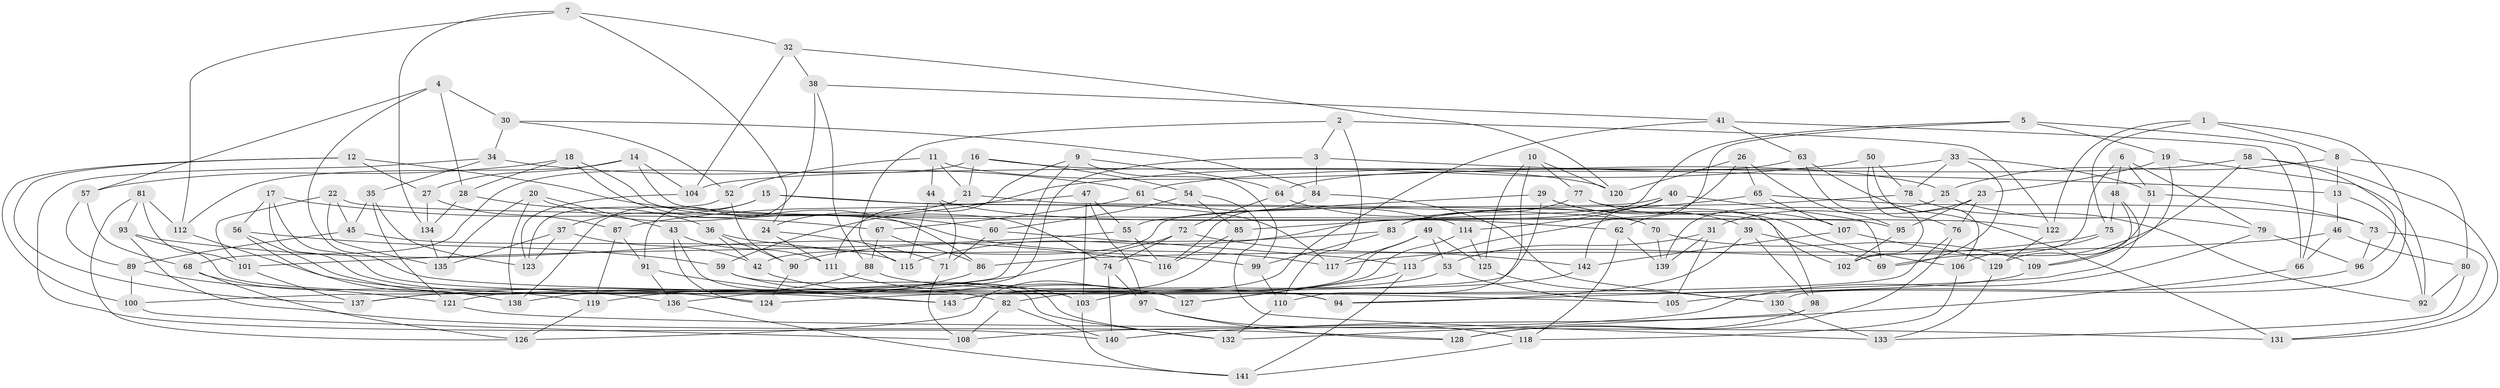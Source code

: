 // Generated by graph-tools (version 1.1) at 2025/02/03/09/25 03:02:55]
// undirected, 143 vertices, 286 edges
graph export_dot {
graph [start="1"]
  node [color=gray90,style=filled];
  1;
  2;
  3;
  4;
  5;
  6;
  7;
  8;
  9;
  10;
  11;
  12;
  13;
  14;
  15;
  16;
  17;
  18;
  19;
  20;
  21;
  22;
  23;
  24;
  25;
  26;
  27;
  28;
  29;
  30;
  31;
  32;
  33;
  34;
  35;
  36;
  37;
  38;
  39;
  40;
  41;
  42;
  43;
  44;
  45;
  46;
  47;
  48;
  49;
  50;
  51;
  52;
  53;
  54;
  55;
  56;
  57;
  58;
  59;
  60;
  61;
  62;
  63;
  64;
  65;
  66;
  67;
  68;
  69;
  70;
  71;
  72;
  73;
  74;
  75;
  76;
  77;
  78;
  79;
  80;
  81;
  82;
  83;
  84;
  85;
  86;
  87;
  88;
  89;
  90;
  91;
  92;
  93;
  94;
  95;
  96;
  97;
  98;
  99;
  100;
  101;
  102;
  103;
  104;
  105;
  106;
  107;
  108;
  109;
  110;
  111;
  112;
  113;
  114;
  115;
  116;
  117;
  118;
  119;
  120;
  121;
  122;
  123;
  124;
  125;
  126;
  127;
  128;
  129;
  130;
  131;
  132;
  133;
  134;
  135;
  136;
  137;
  138;
  139;
  140;
  141;
  142;
  143;
  1 -- 130;
  1 -- 8;
  1 -- 75;
  1 -- 122;
  2 -- 3;
  2 -- 110;
  2 -- 115;
  2 -- 122;
  3 -- 13;
  3 -- 136;
  3 -- 84;
  4 -- 57;
  4 -- 28;
  4 -- 105;
  4 -- 30;
  5 -- 62;
  5 -- 19;
  5 -- 115;
  5 -- 66;
  6 -- 48;
  6 -- 51;
  6 -- 79;
  6 -- 102;
  7 -- 32;
  7 -- 134;
  7 -- 24;
  7 -- 112;
  8 -- 80;
  8 -- 25;
  8 -- 13;
  9 -- 64;
  9 -- 111;
  9 -- 100;
  9 -- 99;
  10 -- 110;
  10 -- 125;
  10 -- 77;
  10 -- 120;
  11 -- 44;
  11 -- 52;
  11 -- 21;
  11 -- 25;
  12 -- 137;
  12 -- 100;
  12 -- 27;
  12 -- 60;
  13 -- 92;
  13 -- 46;
  14 -- 95;
  14 -- 112;
  14 -- 27;
  14 -- 104;
  15 -- 37;
  15 -- 138;
  15 -- 70;
  15 -- 117;
  16 -- 54;
  16 -- 68;
  16 -- 21;
  16 -- 120;
  17 -- 82;
  17 -- 56;
  17 -- 94;
  17 -- 67;
  18 -- 86;
  18 -- 28;
  18 -- 57;
  18 -- 74;
  19 -- 92;
  19 -- 109;
  19 -- 23;
  20 -- 138;
  20 -- 43;
  20 -- 117;
  20 -- 135;
  21 -- 24;
  21 -- 102;
  22 -- 122;
  22 -- 135;
  22 -- 45;
  22 -- 101;
  23 -- 76;
  23 -- 31;
  23 -- 95;
  24 -- 111;
  24 -- 71;
  25 -- 139;
  25 -- 79;
  26 -- 65;
  26 -- 113;
  26 -- 95;
  26 -- 120;
  27 -- 134;
  27 -- 87;
  28 -- 36;
  28 -- 134;
  29 -- 124;
  29 -- 106;
  29 -- 39;
  29 -- 55;
  30 -- 84;
  30 -- 52;
  30 -- 34;
  31 -- 53;
  31 -- 105;
  31 -- 139;
  32 -- 38;
  32 -- 120;
  32 -- 104;
  33 -- 104;
  33 -- 51;
  33 -- 69;
  33 -- 78;
  34 -- 61;
  34 -- 140;
  34 -- 35;
  35 -- 121;
  35 -- 123;
  35 -- 45;
  36 -- 42;
  36 -- 99;
  36 -- 90;
  37 -- 135;
  37 -- 42;
  37 -- 123;
  38 -- 88;
  38 -- 91;
  38 -- 41;
  39 -- 98;
  39 -- 69;
  39 -- 94;
  40 -- 42;
  40 -- 69;
  40 -- 114;
  40 -- 142;
  41 -- 66;
  41 -- 63;
  41 -- 143;
  42 -- 127;
  43 -- 124;
  43 -- 111;
  43 -- 132;
  44 -- 62;
  44 -- 115;
  44 -- 71;
  45 -- 115;
  45 -- 89;
  46 -- 86;
  46 -- 66;
  46 -- 80;
  47 -- 55;
  47 -- 97;
  47 -- 87;
  47 -- 103;
  48 -- 109;
  48 -- 94;
  48 -- 75;
  49 -- 103;
  49 -- 53;
  49 -- 125;
  49 -- 117;
  50 -- 76;
  50 -- 78;
  50 -- 59;
  50 -- 106;
  51 -- 129;
  51 -- 73;
  52 -- 90;
  52 -- 123;
  53 -- 82;
  53 -- 105;
  54 -- 60;
  54 -- 133;
  54 -- 85;
  55 -- 116;
  55 -- 101;
  56 -- 119;
  56 -- 59;
  56 -- 124;
  57 -- 89;
  57 -- 68;
  58 -- 61;
  58 -- 96;
  58 -- 131;
  58 -- 69;
  59 -- 103;
  59 -- 132;
  60 -- 71;
  60 -- 113;
  61 -- 67;
  61 -- 114;
  62 -- 118;
  62 -- 139;
  63 -- 64;
  63 -- 102;
  63 -- 131;
  64 -- 72;
  64 -- 70;
  65 -- 107;
  65 -- 85;
  65 -- 73;
  66 -- 140;
  67 -- 88;
  67 -- 86;
  68 -- 138;
  68 -- 126;
  70 -- 109;
  70 -- 139;
  71 -- 108;
  72 -- 142;
  72 -- 74;
  72 -- 137;
  73 -- 131;
  73 -- 96;
  74 -- 97;
  74 -- 140;
  75 -- 117;
  75 -- 106;
  76 -- 128;
  76 -- 137;
  77 -- 98;
  77 -- 107;
  77 -- 83;
  78 -- 83;
  78 -- 92;
  79 -- 96;
  79 -- 108;
  80 -- 133;
  80 -- 92;
  81 -- 126;
  81 -- 112;
  81 -- 101;
  81 -- 93;
  82 -- 108;
  82 -- 140;
  83 -- 90;
  83 -- 99;
  84 -- 130;
  84 -- 116;
  85 -- 116;
  85 -- 126;
  86 -- 119;
  87 -- 91;
  87 -- 119;
  88 -- 94;
  88 -- 138;
  89 -- 100;
  89 -- 121;
  90 -- 124;
  91 -- 143;
  91 -- 136;
  93 -- 116;
  93 -- 128;
  93 -- 143;
  95 -- 102;
  96 -- 105;
  97 -- 118;
  97 -- 128;
  98 -- 128;
  98 -- 132;
  99 -- 110;
  100 -- 108;
  101 -- 137;
  103 -- 141;
  104 -- 123;
  106 -- 118;
  107 -- 129;
  107 -- 142;
  109 -- 121;
  110 -- 132;
  111 -- 127;
  112 -- 136;
  113 -- 127;
  113 -- 141;
  114 -- 127;
  114 -- 125;
  118 -- 141;
  119 -- 126;
  121 -- 131;
  122 -- 129;
  125 -- 130;
  129 -- 133;
  130 -- 133;
  134 -- 135;
  136 -- 141;
  142 -- 143;
}

